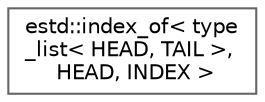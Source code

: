 digraph "Graphical Class Hierarchy"
{
 // LATEX_PDF_SIZE
  bgcolor="transparent";
  edge [fontname=Helvetica,fontsize=10,labelfontname=Helvetica,labelfontsize=10];
  node [fontname=Helvetica,fontsize=10,shape=box,height=0.2,width=0.4];
  rankdir="LR";
  Node0 [id="Node000000",label="estd::index_of\< type\l_list\< HEAD, TAIL \>,\l HEAD, INDEX \>",height=0.2,width=0.4,color="grey40", fillcolor="white", style="filled",URL="$d9/dcc/structestd_1_1index__of_3_01type__list_3_01HEAD_00_01TAIL_01_4_00_01HEAD_00_01INDEX_01_4.html",tooltip=" "];
}
